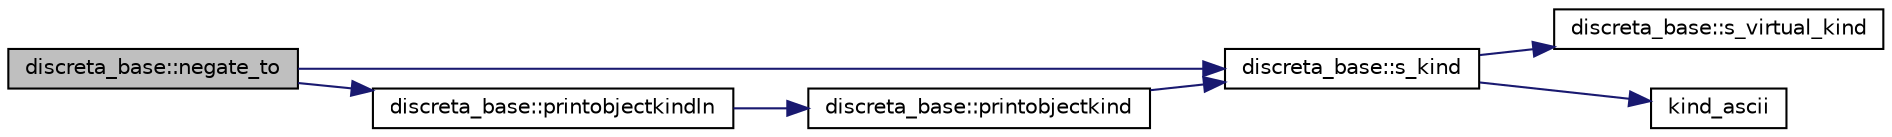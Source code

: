 digraph "discreta_base::negate_to"
{
  edge [fontname="Helvetica",fontsize="10",labelfontname="Helvetica",labelfontsize="10"];
  node [fontname="Helvetica",fontsize="10",shape=record];
  rankdir="LR";
  Node14655 [label="discreta_base::negate_to",height=0.2,width=0.4,color="black", fillcolor="grey75", style="filled", fontcolor="black"];
  Node14655 -> Node14656 [color="midnightblue",fontsize="10",style="solid",fontname="Helvetica"];
  Node14656 [label="discreta_base::s_kind",height=0.2,width=0.4,color="black", fillcolor="white", style="filled",URL="$d7/d71/classdiscreta__base.html#a8a830025c74adbbc3362418a7c2ba157"];
  Node14656 -> Node14657 [color="midnightblue",fontsize="10",style="solid",fontname="Helvetica"];
  Node14657 [label="discreta_base::s_virtual_kind",height=0.2,width=0.4,color="black", fillcolor="white", style="filled",URL="$d7/d71/classdiscreta__base.html#a52778a6d6943a468be083d0785d418fb"];
  Node14656 -> Node14658 [color="midnightblue",fontsize="10",style="solid",fontname="Helvetica"];
  Node14658 [label="kind_ascii",height=0.2,width=0.4,color="black", fillcolor="white", style="filled",URL="$d9/d60/discreta_8h.html#ad0ce825a9f29bc6cec27e1b64cfe27bf"];
  Node14655 -> Node14659 [color="midnightblue",fontsize="10",style="solid",fontname="Helvetica"];
  Node14659 [label="discreta_base::printobjectkindln",height=0.2,width=0.4,color="black", fillcolor="white", style="filled",URL="$d7/d71/classdiscreta__base.html#a677ccc8f392ebedde05e453f8cf59559"];
  Node14659 -> Node14660 [color="midnightblue",fontsize="10",style="solid",fontname="Helvetica"];
  Node14660 [label="discreta_base::printobjectkind",height=0.2,width=0.4,color="black", fillcolor="white", style="filled",URL="$d7/d71/classdiscreta__base.html#aa75a1314aa706909b029664944904231"];
  Node14660 -> Node14656 [color="midnightblue",fontsize="10",style="solid",fontname="Helvetica"];
}
